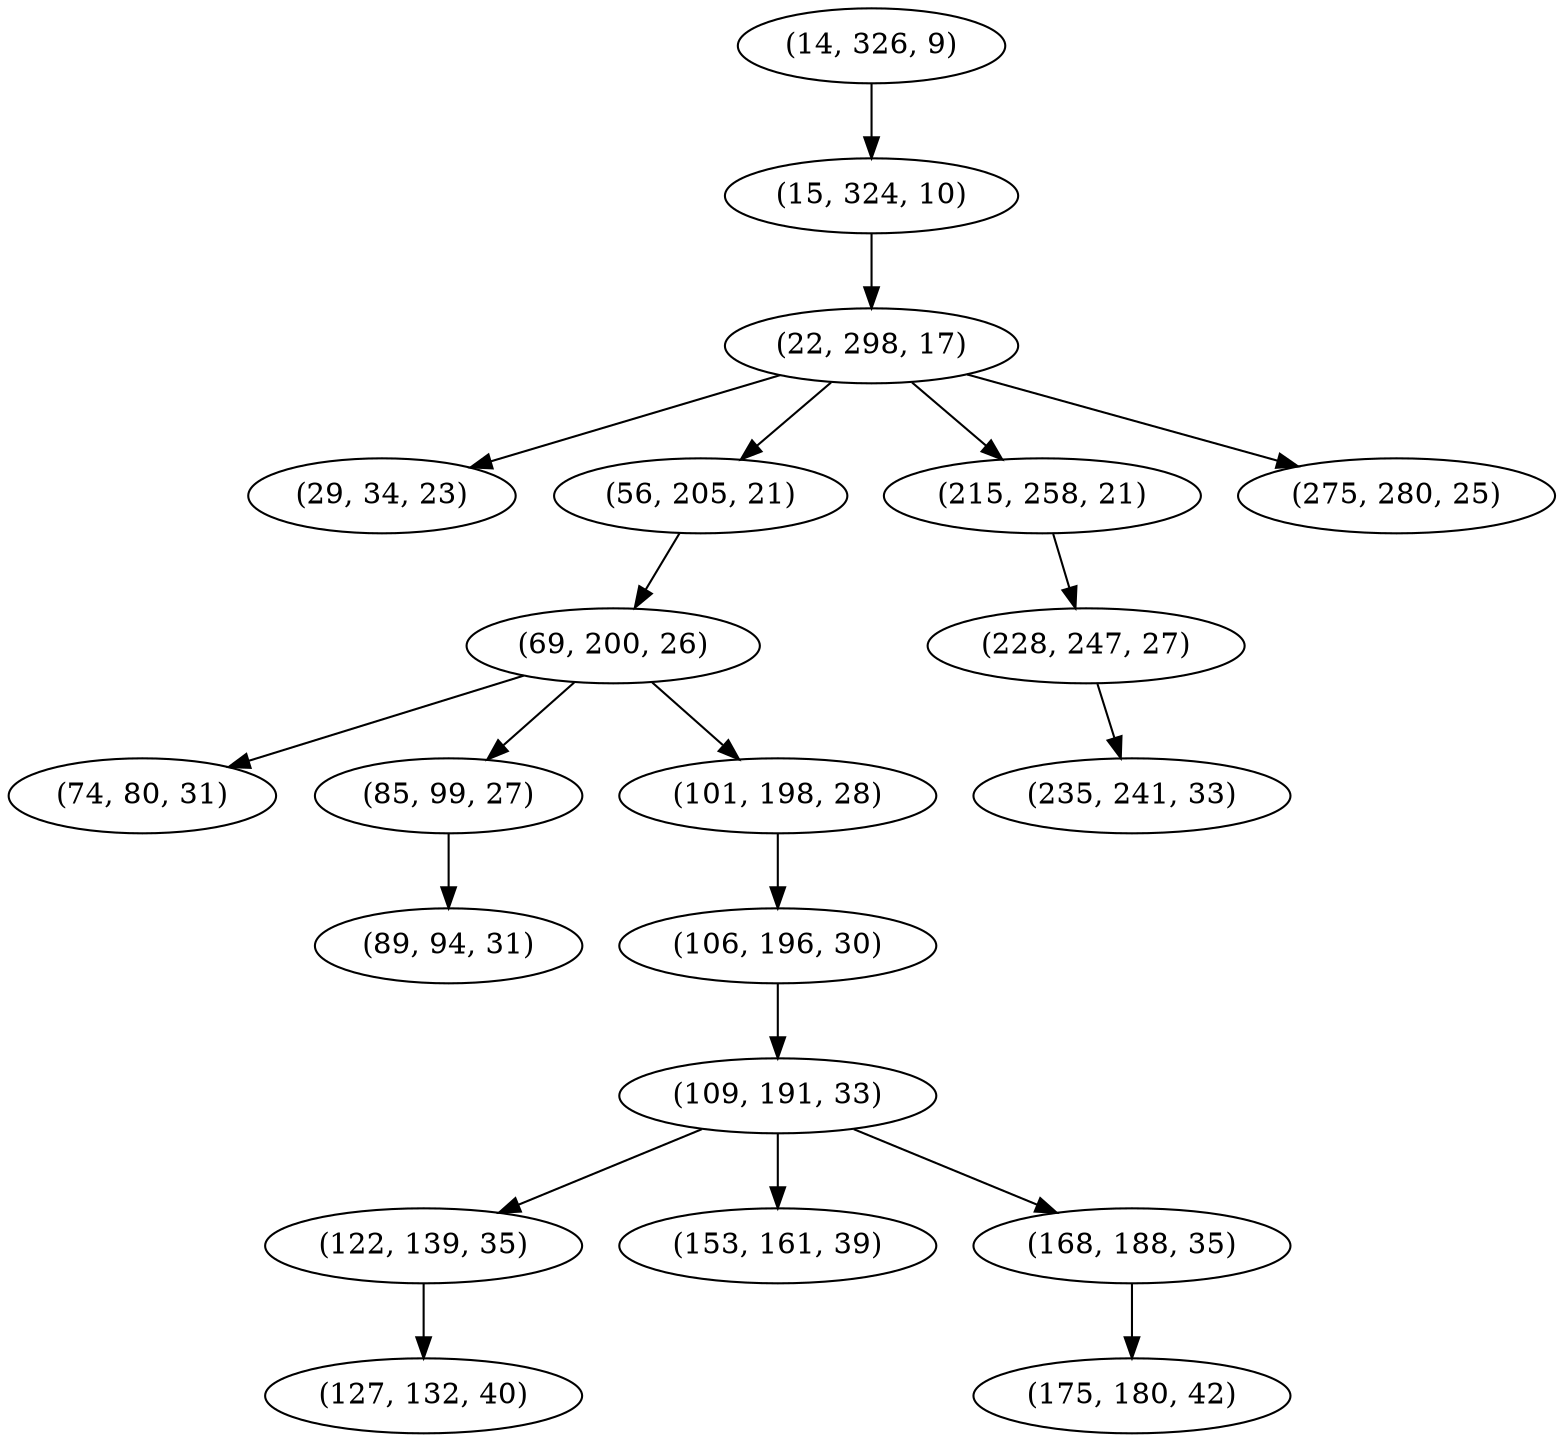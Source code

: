 digraph tree {
    "(14, 326, 9)";
    "(15, 324, 10)";
    "(22, 298, 17)";
    "(29, 34, 23)";
    "(56, 205, 21)";
    "(69, 200, 26)";
    "(74, 80, 31)";
    "(85, 99, 27)";
    "(89, 94, 31)";
    "(101, 198, 28)";
    "(106, 196, 30)";
    "(109, 191, 33)";
    "(122, 139, 35)";
    "(127, 132, 40)";
    "(153, 161, 39)";
    "(168, 188, 35)";
    "(175, 180, 42)";
    "(215, 258, 21)";
    "(228, 247, 27)";
    "(235, 241, 33)";
    "(275, 280, 25)";
    "(14, 326, 9)" -> "(15, 324, 10)";
    "(15, 324, 10)" -> "(22, 298, 17)";
    "(22, 298, 17)" -> "(29, 34, 23)";
    "(22, 298, 17)" -> "(56, 205, 21)";
    "(22, 298, 17)" -> "(215, 258, 21)";
    "(22, 298, 17)" -> "(275, 280, 25)";
    "(56, 205, 21)" -> "(69, 200, 26)";
    "(69, 200, 26)" -> "(74, 80, 31)";
    "(69, 200, 26)" -> "(85, 99, 27)";
    "(69, 200, 26)" -> "(101, 198, 28)";
    "(85, 99, 27)" -> "(89, 94, 31)";
    "(101, 198, 28)" -> "(106, 196, 30)";
    "(106, 196, 30)" -> "(109, 191, 33)";
    "(109, 191, 33)" -> "(122, 139, 35)";
    "(109, 191, 33)" -> "(153, 161, 39)";
    "(109, 191, 33)" -> "(168, 188, 35)";
    "(122, 139, 35)" -> "(127, 132, 40)";
    "(168, 188, 35)" -> "(175, 180, 42)";
    "(215, 258, 21)" -> "(228, 247, 27)";
    "(228, 247, 27)" -> "(235, 241, 33)";
}
